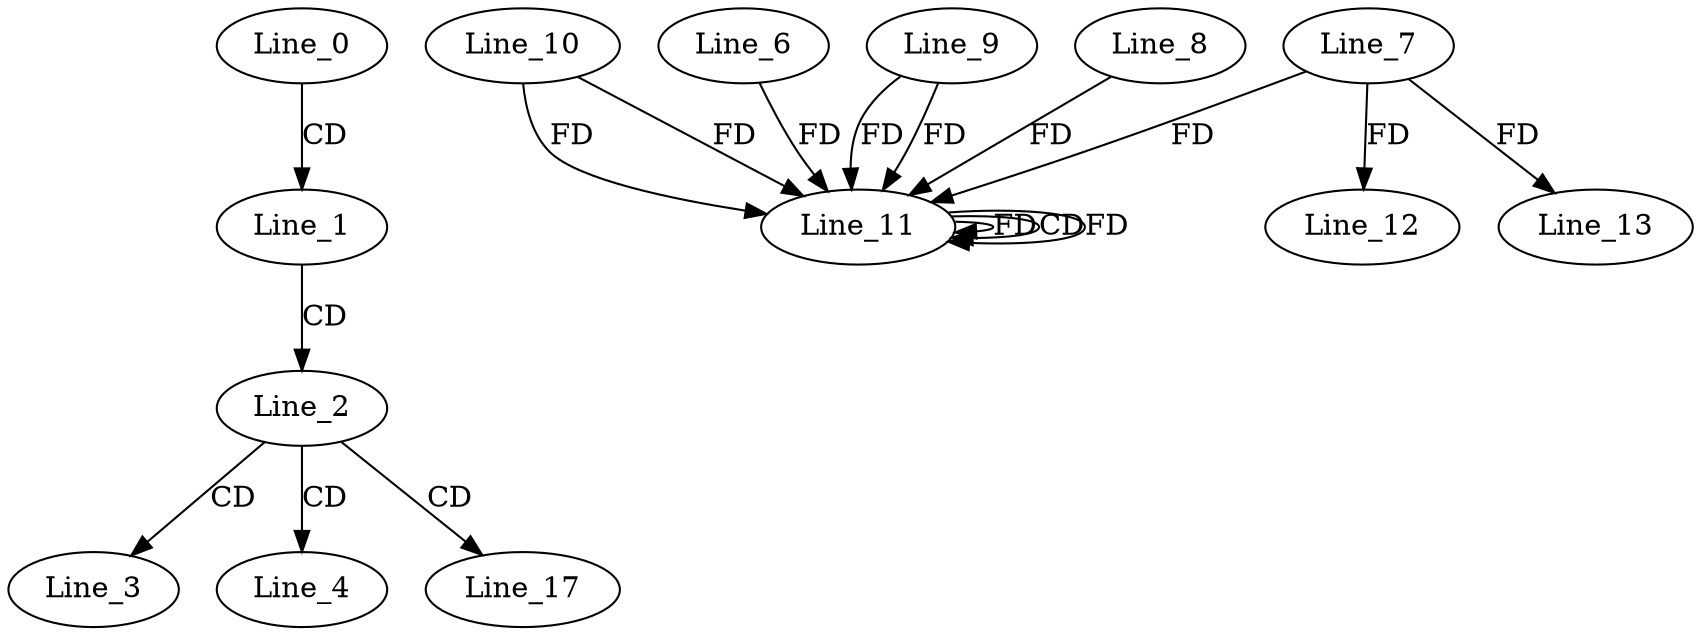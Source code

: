 digraph G {
  Line_0;
  Line_1;
  Line_2;
  Line_3;
  Line_4;
  Line_11;
  Line_10;
  Line_11;
  Line_6;
  Line_9;
  Line_8;
  Line_11;
  Line_11;
  Line_7;
  Line_12;
  Line_13;
  Line_17;
  Line_0 -> Line_1 [ label="CD" ];
  Line_1 -> Line_2 [ label="CD" ];
  Line_2 -> Line_3 [ label="CD" ];
  Line_2 -> Line_4 [ label="CD" ];
  Line_11 -> Line_11 [ label="FD" ];
  Line_10 -> Line_11 [ label="FD" ];
  Line_6 -> Line_11 [ label="FD" ];
  Line_9 -> Line_11 [ label="FD" ];
  Line_8 -> Line_11 [ label="FD" ];
  Line_11 -> Line_11 [ label="CD" ];
  Line_7 -> Line_11 [ label="FD" ];
  Line_9 -> Line_11 [ label="FD" ];
  Line_11 -> Line_11 [ label="FD" ];
  Line_10 -> Line_11 [ label="FD" ];
  Line_7 -> Line_12 [ label="FD" ];
  Line_7 -> Line_13 [ label="FD" ];
  Line_2 -> Line_17 [ label="CD" ];
}
